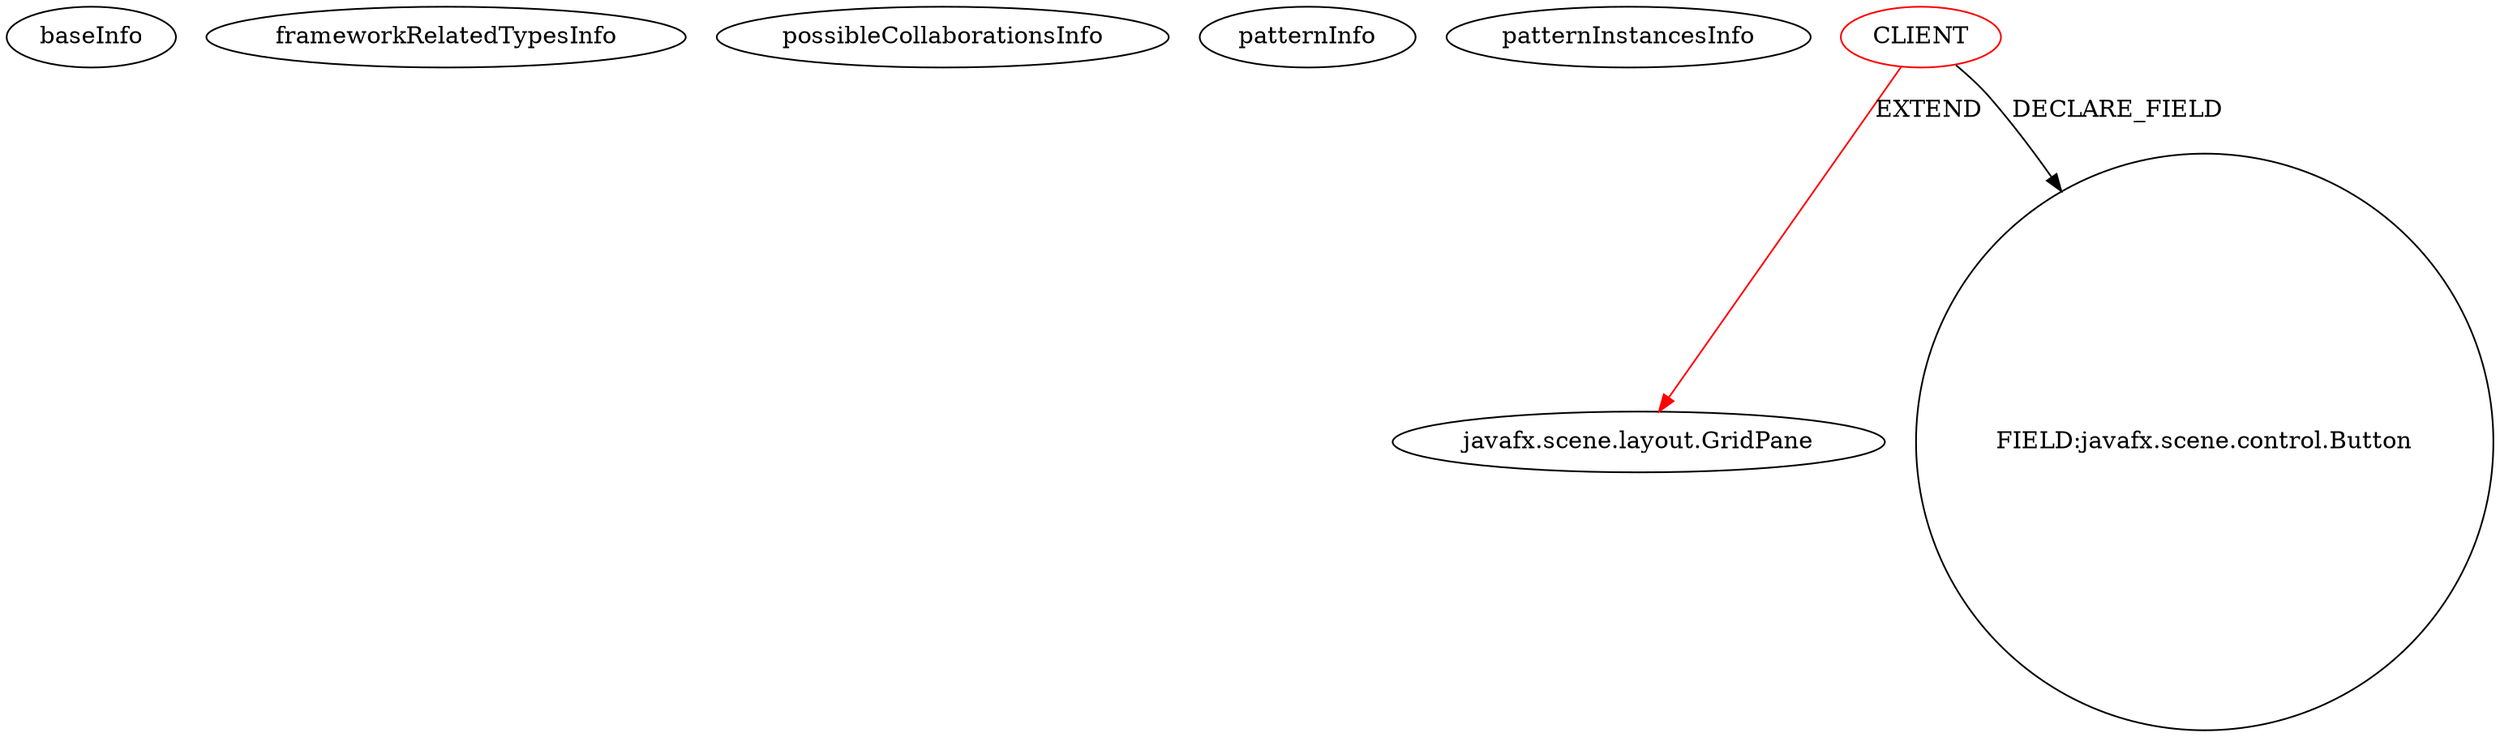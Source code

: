 digraph {
baseInfo[graphId=620,category="pattern",isAnonymous=false,possibleRelation=false]
frameworkRelatedTypesInfo[0="javafx.scene.layout.GridPane"]
possibleCollaborationsInfo[]
patternInfo[frequency=3.0,patternRootClient=0]
patternInstancesInfo[0="pedrodonte-genjeefx~/pedrodonte-genjeefx/genjeefx-master/GenJeeFx/src/main/java/generar/ui/PanelPreviCodigo.java~PanelPreviCodigo~3849",1="ireardon-cs32-final~/ireardon-cs32-final/cs32-final-master/src/edu/brown/cs32/final_group/fx/AdvancedMenu.java~AdvancedMenu~3207",2="prashker-KingsSGF~/prashker-KingsSGF/KingsSGF-master/src/uiSam/ConnectDialog.java~ConnectDialog~3937"]
1[label="javafx.scene.layout.GridPane",vertexType="FRAMEWORK_CLASS_TYPE",isFrameworkType=false]
0[label="CLIENT",vertexType="ROOT_CLIENT_CLASS_DECLARATION",isFrameworkType=false,color=red]
2[label="FIELD:javafx.scene.control.Button",vertexType="FIELD_DECLARATION",isFrameworkType=false,shape=circle]
0->2[label="DECLARE_FIELD"]
0->1[label="EXTEND",color=red]
}
